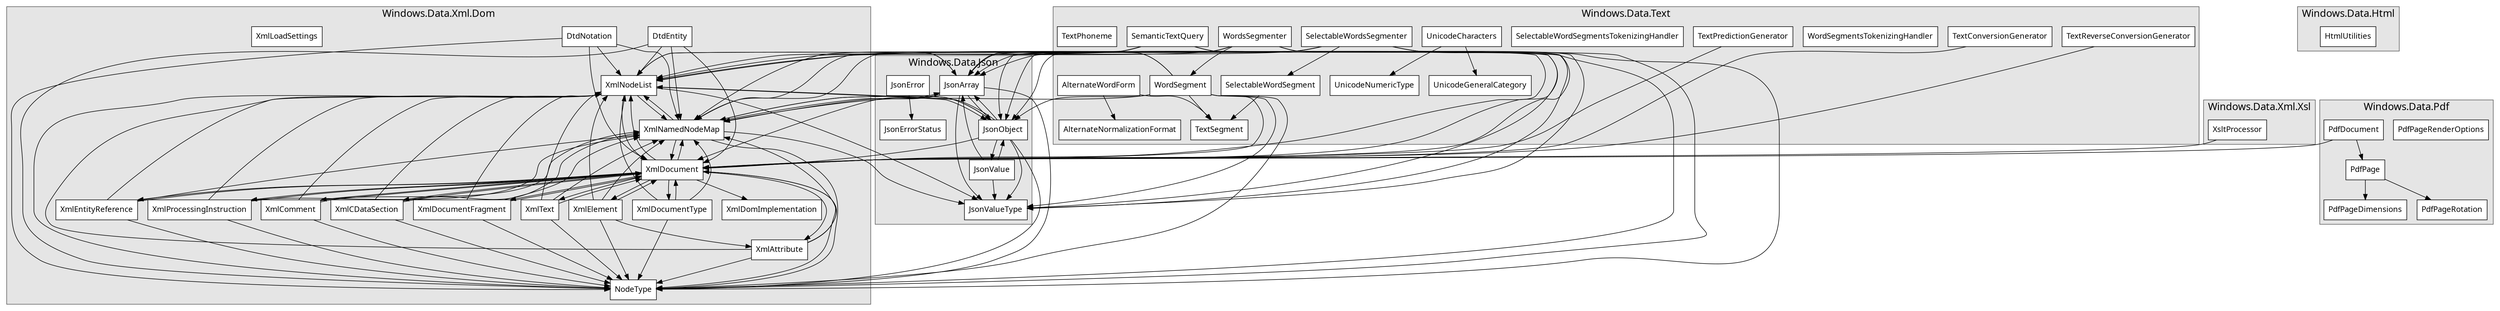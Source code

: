 ﻿// Generated by https://github.com/david-risney/WinMDGraph -file C:\Windows\System32\WinMetadata\Windows.Data.winmd -match Windows.Data
digraph {
	node [ fontname = "Segoe UI" ];
	node [ shape = "rectangle" ];
	node [ fillcolor = "white" ];
	node [ color = black ];
	node [ style = filled ];
	subgraph cluster_0 {
		label = "Windows.Data.Json";
		color = grey35;
		style = filled;
		fillcolor = grey90;
		fontname = "Segoe UI";
		fontsize = 18;
		JsonValueType;
		JsonErrorStatus;
		JsonArray;
		JsonObject;
		JsonValue;
		JsonError;
		JsonObject -> JsonValue;
		JsonError -> JsonErrorStatus;
		JsonObject -> JsonArray;
		JsonValue -> JsonArray;
		JsonArray -> JsonObject;
		JsonValue -> JsonObject;
		JsonValue -> JsonValueType;
		JsonObject -> JsonValueType;
		JsonArray -> JsonValueType;
	}
	subgraph cluster_1 {
		label = "Windows.Data.Xml.Dom";
		color = grey35;
		style = filled;
		fillcolor = grey90;
		fontname = "Segoe UI";
		fontsize = 18;
		NodeType;
		XmlNodeList;
		XmlNamedNodeMap;
		XmlDocument;
		XmlDomImplementation;
		XmlDocumentType;
		XmlAttribute;
		XmlDocumentFragment;
		XmlElement;
		DtdNotation;
		DtdEntity;
		XmlEntityReference;
		XmlProcessingInstruction;
		XmlComment;
		XmlCDataSection;
		XmlText;
		XmlLoadSettings;
		DtdNotation -> XmlDocument;
		DtdEntity -> XmlDocument;
		XmlAttribute -> XmlNodeList;
		XmlElement -> XmlAttribute;
		XmlDocumentFragment -> XmlNodeList;
		XmlText -> XmlNodeList;
		XmlComment -> XmlNodeList;
		XmlEntityReference -> XmlNodeList;
		XmlCDataSection -> XmlNodeList;
		DtdEntity -> XmlNodeList;
		XmlDocument -> XmlDocumentType;
		XmlDocument -> XmlElement;
		XmlDocument -> XmlDomImplementation;
		XmlDocument -> NodeType;
		XmlDocument -> XmlNamedNodeMap;
		XmlDocument -> XmlDocumentFragment;
		XmlDocument -> XmlText;
		XmlDocument -> XmlComment;
		XmlDocument -> XmlProcessingInstruction;
		XmlDocument -> XmlAttribute;
		XmlDocument -> XmlEntityReference;
		XmlDocument -> XmlCDataSection;
		XmlNodeList -> XmlNamedNodeMap;
		XmlNodeList -> NodeType;
		XmlAttribute -> NodeType;
		XmlNamedNodeMap -> NodeType;
		XmlNodeList -> XmlDocument;
		XmlAttribute -> XmlDocument;
		XmlNamedNodeMap -> XmlDocument;
		XmlDocumentType -> NodeType;
		XmlElement -> NodeType;
		XmlDocumentFragment -> NodeType;
		XmlDocumentType -> XmlDocument;
		XmlText -> NodeType;
		XmlElement -> XmlDocument;
		XmlComment -> NodeType;
		XmlDocumentFragment -> XmlDocument;
		XmlProcessingInstruction -> NodeType;
		XmlText -> XmlDocument;
		XmlEntityReference -> NodeType;
		XmlComment -> XmlDocument;
		XmlCDataSection -> NodeType;
		XmlProcessingInstruction -> XmlDocument;
		DtdNotation -> NodeType;
		XmlEntityReference -> XmlDocument;
		DtdEntity -> NodeType;
		XmlCDataSection -> XmlDocument;
		XmlDocumentType -> XmlNodeList;
		XmlElement -> XmlNodeList;
		XmlDocument -> XmlNodeList;
		XmlProcessingInstruction -> XmlNodeList;
		DtdNotation -> XmlNodeList;
		XmlNamedNodeMap -> XmlNodeList;
		DtdEntity -> XmlNamedNodeMap;
		DtdNotation -> XmlNamedNodeMap;
		XmlCDataSection -> XmlNamedNodeMap;
		XmlEntityReference -> XmlNamedNodeMap;
		XmlProcessingInstruction -> XmlNamedNodeMap;
		XmlComment -> XmlNamedNodeMap;
		XmlText -> XmlNamedNodeMap;
		XmlDocumentFragment -> XmlNamedNodeMap;
		XmlElement -> XmlNamedNodeMap;
		XmlDocumentType -> XmlNamedNodeMap;
		XmlAttribute -> XmlNamedNodeMap;
	}
	subgraph cluster_2 {
		label = "Windows.Data.Xml.Xsl";
		color = grey35;
		style = filled;
		fillcolor = grey90;
		fontname = "Segoe UI";
		fontsize = 18;
		XsltProcessor;
	}
	subgraph cluster_3 {
		label = "Windows.Data.Html";
		color = grey35;
		style = filled;
		fillcolor = grey90;
		fontname = "Segoe UI";
		fontsize = 18;
		HtmlUtilities;
	}
	subgraph cluster_4 {
		label = "Windows.Data.Pdf";
		color = grey35;
		style = filled;
		fillcolor = grey90;
		fontname = "Segoe UI";
		fontsize = 18;
		PdfPageDimensions;
		PdfPageRotation;
		PdfPageRenderOptions;
		PdfPage;
		PdfDocument;
		PdfPage -> PdfPageRotation;
		PdfDocument -> PdfPage;
		PdfPage -> PdfPageDimensions;
	}
	subgraph cluster_5 {
		label = "Windows.Data.Text";
		color = grey35;
		style = filled;
		fillcolor = grey90;
		fontname = "Segoe UI";
		fontsize = 18;
		TextSegment;
		SemanticTextQuery;
		UnicodeGeneralCategory;
		UnicodeNumericType;
		UnicodeCharacters;
		AlternateNormalizationFormat;
		AlternateWordForm;
		SelectableWordSegment;
		WordSegment;
		WordSegmentsTokenizingHandler;
		WordsSegmenter;
		SelectableWordSegmentsTokenizingHandler;
		SelectableWordsSegmenter;
		TextPredictionGenerator;
		TextConversionGenerator;
		TextReverseConversionGenerator;
		TextPhoneme;
		UnicodeCharacters -> UnicodeNumericType;
		UnicodeCharacters -> UnicodeGeneralCategory;
		WordsSegmenter -> WordSegment;
		SelectableWordSegment -> TextSegment;
		SelectableWordsSegmenter -> SelectableWordSegment;
		AlternateWordForm -> TextSegment;
		AlternateWordForm -> AlternateNormalizationFormat;
		WordSegment -> TextSegment;
	}
	XmlNamedNodeMap -> JsonValueType;
	JsonArray -> XmlNamedNodeMap;
	JsonObject -> XmlNamedNodeMap;
	TextPredictionGenerator -> XmlDocument;
	JsonArray -> NodeType;
	JsonArray -> XmlDocument;
	JsonObject -> NodeType;
	XsltProcessor -> XmlDocument;
	JsonObject -> XmlDocument;
	PdfDocument -> XmlDocument;
	SemanticTextQuery -> XmlNamedNodeMap;
	SemanticTextQuery -> XmlNodeList;
	SemanticTextQuery -> XmlDocument;
	SemanticTextQuery -> JsonObject;
	SemanticTextQuery -> NodeType;
	SemanticTextQuery -> JsonArray;
	SemanticTextQuery -> JsonValueType;
	WordSegment -> XmlNamedNodeMap;
	WordSegment -> XmlNodeList;
	WordSegment -> XmlDocument;
	WordSegment -> NodeType;
	WordSegment -> JsonArray;
	WordSegment -> JsonValueType;
	WordSegment -> JsonObject;
	WordsSegmenter -> XmlNamedNodeMap;
	WordsSegmenter -> XmlNodeList;
	WordsSegmenter -> XmlDocument;
	WordsSegmenter -> NodeType;
	WordsSegmenter -> JsonArray;
	SelectableWordsSegmenter -> XmlNamedNodeMap;
	SelectableWordsSegmenter -> XmlNodeList;
	SelectableWordsSegmenter -> XmlDocument;
	SelectableWordsSegmenter -> NodeType;
	SelectableWordsSegmenter -> JsonArray;
	TextConversionGenerator -> XmlDocument;
	TextReverseConversionGenerator -> XmlDocument;
	XmlNodeList -> JsonArray;
	XmlNamedNodeMap -> JsonArray;
	XmlNodeList -> JsonObject;
	XmlNamedNodeMap -> JsonObject;
	WordsSegmenter -> JsonObject;
	WordsSegmenter -> JsonValueType;
	SelectableWordsSegmenter -> JsonObject;
	SelectableWordsSegmenter -> JsonValueType;
	XmlNodeList -> JsonValueType;
	JsonArray -> XmlNodeList;
	JsonObject -> XmlNodeList;
}
